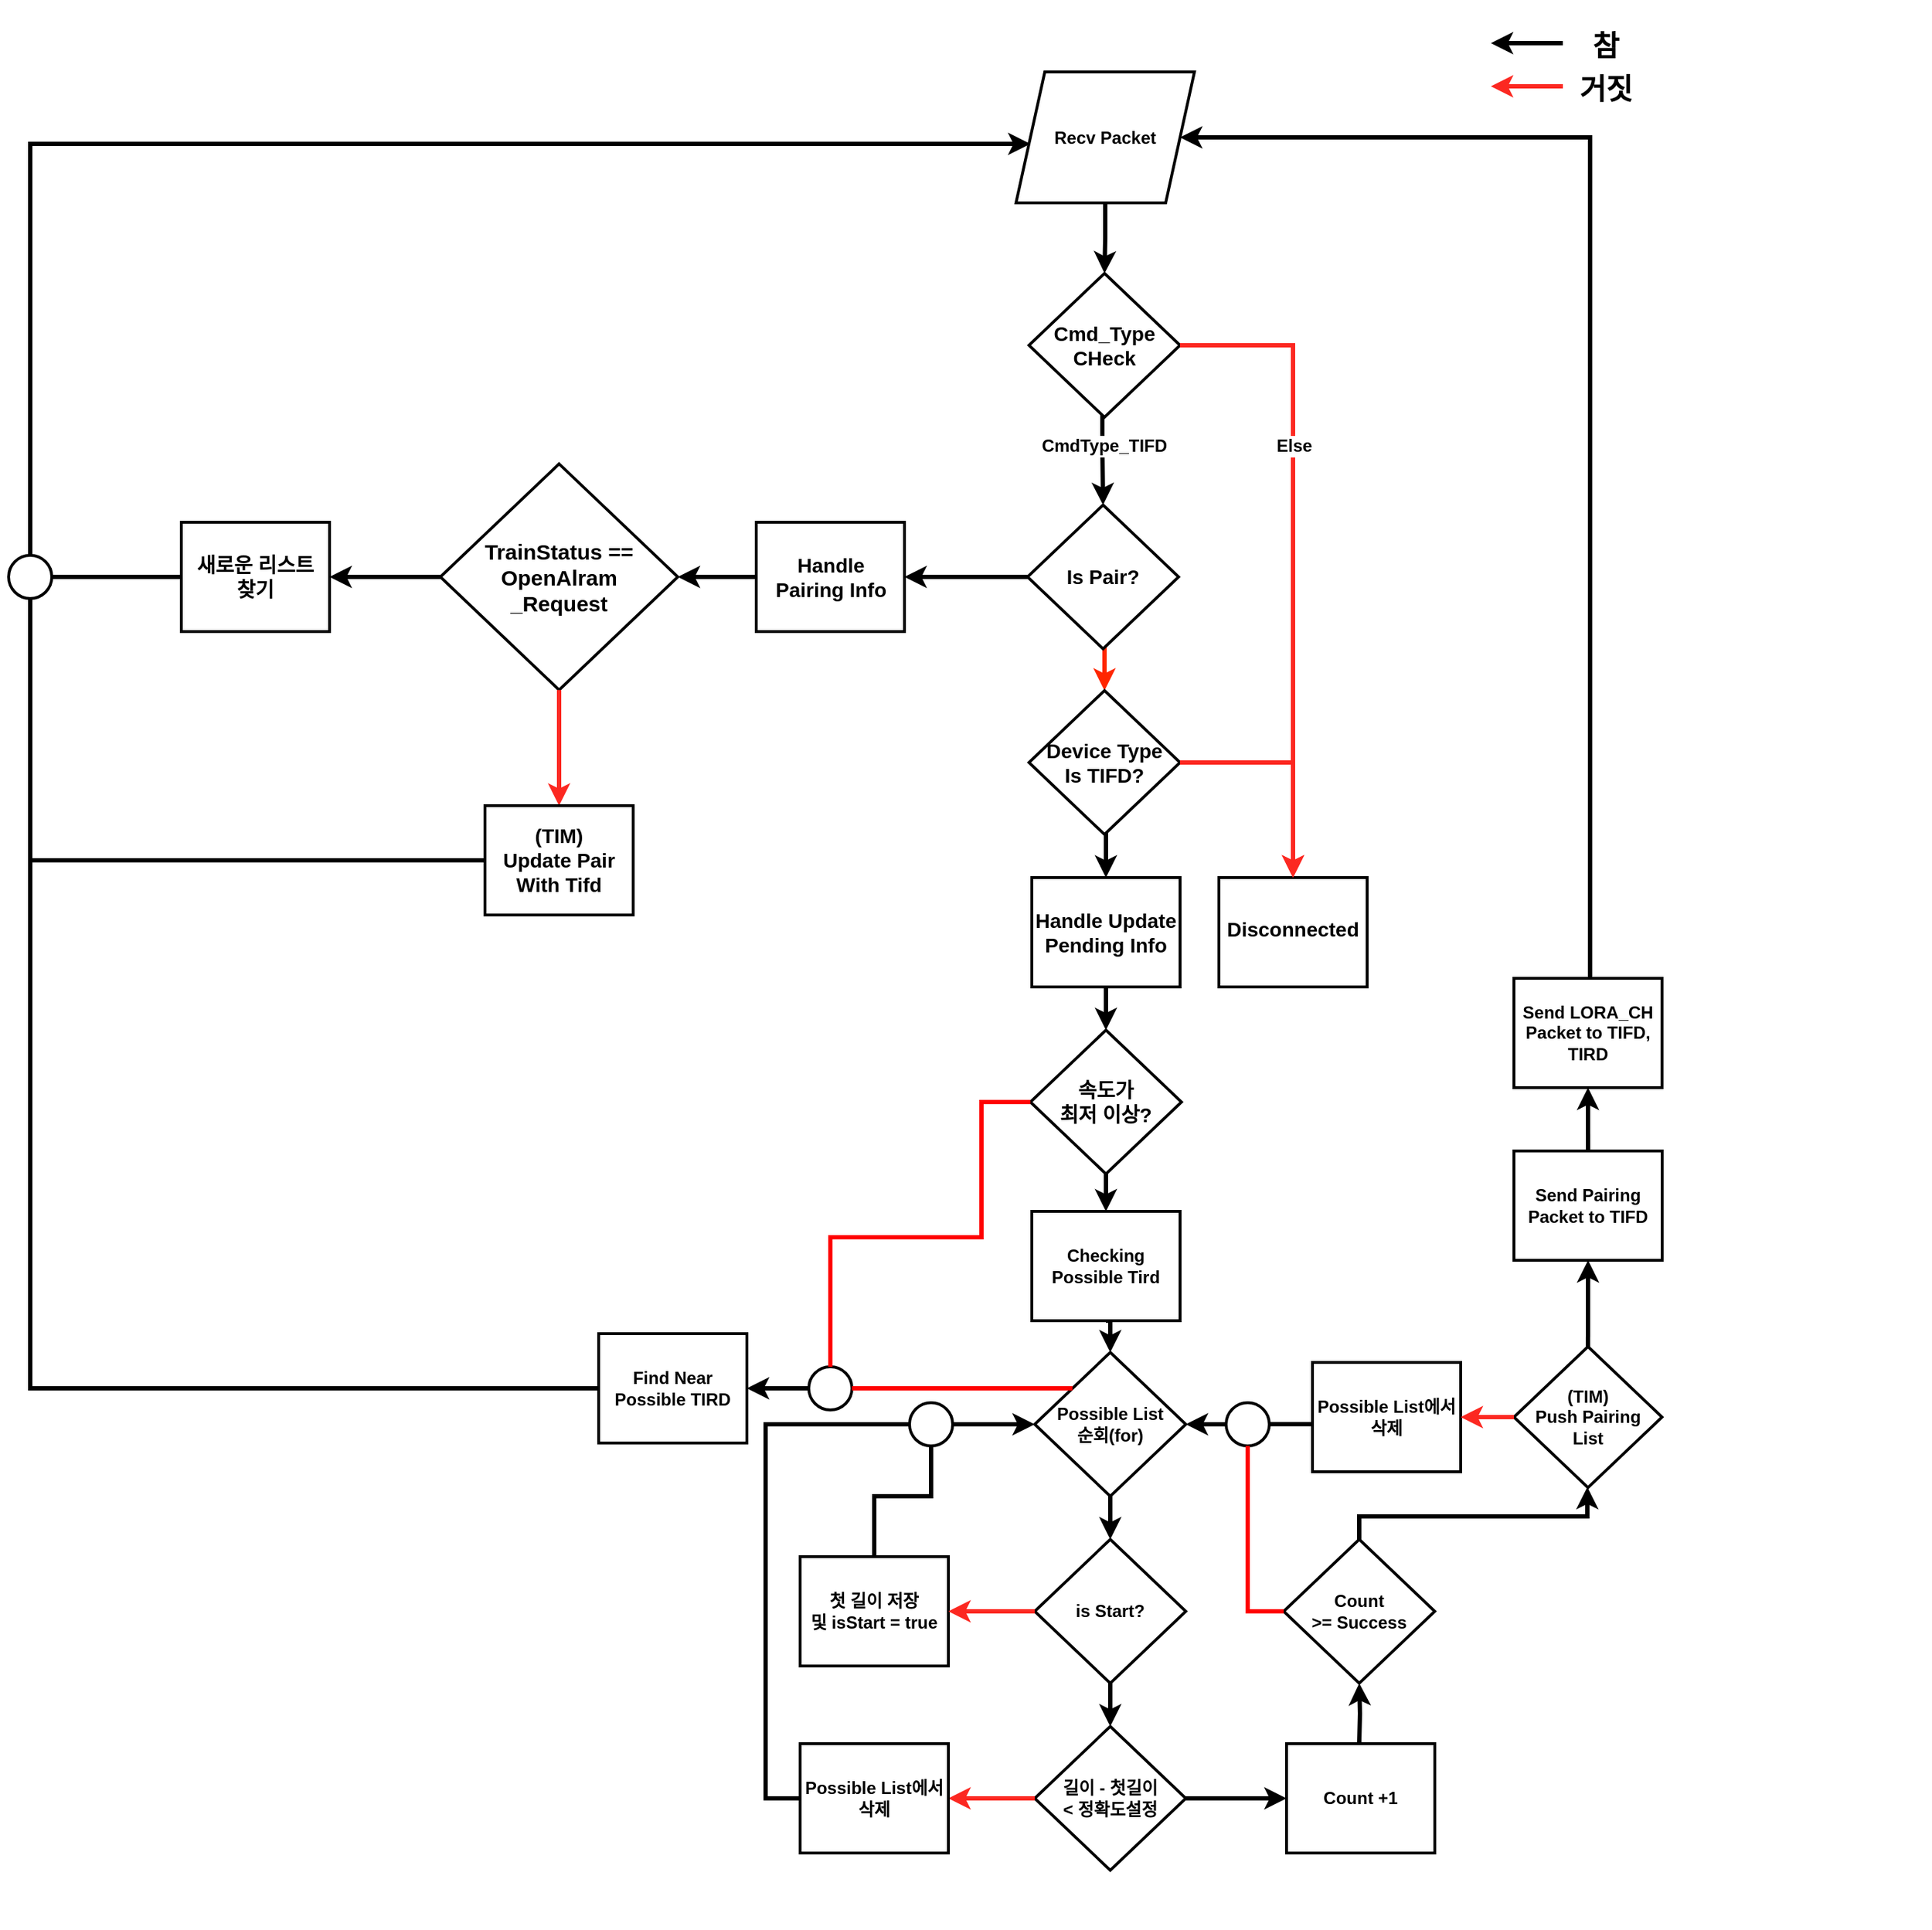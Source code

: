<mxfile version="21.6.5" type="device">
  <diagram name="페이지-1" id="7Ij8uKjP76WhhLE6ZRci">
    <mxGraphModel dx="3585" dy="3144" grid="1" gridSize="10" guides="1" tooltips="1" connect="1" arrows="1" fold="1" page="1" pageScale="1" pageWidth="827" pageHeight="1169" background="#FFFFFF" math="0" shadow="0">
      <root>
        <mxCell id="0" />
        <mxCell id="1" parent="0" />
        <mxCell id="FlCNs_IBPol1UIJCw7tp-71" value="" style="rounded=0;whiteSpace=wrap;html=1;strokeColor=#ffffff;" parent="1" vertex="1">
          <mxGeometry y="-1169" width="1340" height="1339" as="geometry" />
        </mxCell>
        <mxCell id="FlCNs_IBPol1UIJCw7tp-15" style="edgeStyle=orthogonalEdgeStyle;rounded=0;orthogonalLoop=1;jettySize=auto;html=1;entryX=0.5;entryY=0;entryDx=0;entryDy=0;strokeWidth=3;" parent="1" source="FlCNs_IBPol1UIJCw7tp-10" target="FlCNs_IBPol1UIJCw7tp-13" edge="1">
          <mxGeometry relative="1" as="geometry" />
        </mxCell>
        <mxCell id="FlCNs_IBPol1UIJCw7tp-10" value="Recv Packet" style="shape=parallelogram;perimeter=parallelogramPerimeter;whiteSpace=wrap;html=1;fixedSize=1;aspect=fixed;strokeWidth=2;fontStyle=1" parent="1" vertex="1">
          <mxGeometry x="705" y="-1120" width="124" height="91" as="geometry" />
        </mxCell>
        <mxCell id="FlCNs_IBPol1UIJCw7tp-58" value="CmdType_TIFD" style="edgeStyle=orthogonalEdgeStyle;rounded=0;orthogonalLoop=1;jettySize=auto;html=1;entryX=0.5;entryY=0;entryDx=0;entryDy=0;fontStyle=1;fontSize=12;strokeWidth=3;exitX=0.5;exitY=1;exitDx=0;exitDy=0;" parent="1" source="FlCNs_IBPol1UIJCw7tp-13" target="FlCNs_IBPol1UIJCw7tp-23" edge="1">
          <mxGeometry x="0.495" relative="1" as="geometry">
            <Array as="points">
              <mxPoint x="767" y="-930" />
              <mxPoint x="765" y="-930" />
              <mxPoint x="765" y="-860" />
            </Array>
            <mxPoint as="offset" />
          </mxGeometry>
        </mxCell>
        <mxCell id="FlCNs_IBPol1UIJCw7tp-13" value="Cmd_Type&lt;br style=&quot;font-size: 14px;&quot;&gt;CHeck" style="rhombus;whiteSpace=wrap;html=1;aspect=fixed;strokeWidth=2;fontStyle=1;fontSize=14;" parent="1" vertex="1">
          <mxGeometry x="714" y="-980" width="105" height="100" as="geometry" />
        </mxCell>
        <mxCell id="FlCNs_IBPol1UIJCw7tp-35" style="edgeStyle=orthogonalEdgeStyle;rounded=0;orthogonalLoop=1;jettySize=auto;html=1;exitX=0.5;exitY=1;exitDx=0;exitDy=0;entryX=0.5;entryY=0;entryDx=0;entryDy=0;fontStyle=1;strokeWidth=3;" parent="1" source="FlCNs_IBPol1UIJCw7tp-21" target="FlCNs_IBPol1UIJCw7tp-31" edge="1">
          <mxGeometry relative="1" as="geometry" />
        </mxCell>
        <mxCell id="FlCNs_IBPol1UIJCw7tp-21" value="Handle Update Pending Info" style="rounded=0;whiteSpace=wrap;html=1;fontStyle=1;strokeWidth=2;fontSize=14;" parent="1" vertex="1">
          <mxGeometry x="716" y="-560" width="103" height="76" as="geometry" />
        </mxCell>
        <mxCell id="FlCNs_IBPol1UIJCw7tp-57" style="edgeStyle=orthogonalEdgeStyle;rounded=0;orthogonalLoop=1;jettySize=auto;html=1;exitX=0.5;exitY=1;exitDx=0;exitDy=0;entryX=0.5;entryY=0;entryDx=0;entryDy=0;fontStyle=1;fontColor=#000000;fillColor=#e51400;strokeColor=#ff2600;strokeWidth=3;" parent="1" source="FlCNs_IBPol1UIJCw7tp-23" target="FlCNs_IBPol1UIJCw7tp-26" edge="1">
          <mxGeometry relative="1" as="geometry" />
        </mxCell>
        <mxCell id="FlCNs_IBPol1UIJCw7tp-23" value="Is Pair?" style="rhombus;whiteSpace=wrap;html=1;aspect=fixed;fontStyle=1;strokeWidth=2;fontSize=14;" parent="1" vertex="1">
          <mxGeometry x="713" y="-819" width="105" height="100" as="geometry" />
        </mxCell>
        <mxCell id="FlCNs_IBPol1UIJCw7tp-34" style="edgeStyle=orthogonalEdgeStyle;rounded=0;orthogonalLoop=1;jettySize=auto;html=1;exitX=0.5;exitY=1;exitDx=0;exitDy=0;entryX=0.5;entryY=0;entryDx=0;entryDy=0;fontStyle=1;strokeWidth=3;" parent="1" source="FlCNs_IBPol1UIJCw7tp-26" target="FlCNs_IBPol1UIJCw7tp-21" edge="1">
          <mxGeometry relative="1" as="geometry" />
        </mxCell>
        <mxCell id="FlCNs_IBPol1UIJCw7tp-26" value="Device Type&lt;br style=&quot;font-size: 14px;&quot;&gt;Is TIFD?" style="rhombus;whiteSpace=wrap;html=1;aspect=fixed;fontStyle=1;strokeWidth=2;fontSize=14;" parent="1" vertex="1">
          <mxGeometry x="714" y="-690" width="105" height="100" as="geometry" />
        </mxCell>
        <mxCell id="FlCNs_IBPol1UIJCw7tp-36" style="edgeStyle=orthogonalEdgeStyle;rounded=0;orthogonalLoop=1;jettySize=auto;html=1;exitX=0.5;exitY=1;exitDx=0;exitDy=0;entryX=0.5;entryY=0;entryDx=0;entryDy=0;fontStyle=1;strokeWidth=3;" parent="1" source="FlCNs_IBPol1UIJCw7tp-31" target="FlCNs_IBPol1UIJCw7tp-33" edge="1">
          <mxGeometry relative="1" as="geometry" />
        </mxCell>
        <mxCell id="FlCNs_IBPol1UIJCw7tp-31" value="속도가 &lt;br style=&quot;font-size: 14px;&quot;&gt;최저 이상?" style="rhombus;whiteSpace=wrap;html=1;aspect=fixed;fontStyle=1;strokeWidth=2;fontSize=14;" parent="1" vertex="1">
          <mxGeometry x="715" y="-454" width="105" height="100" as="geometry" />
        </mxCell>
        <mxCell id="FlCNs_IBPol1UIJCw7tp-32" value="&lt;p style=&quot;margin: 0px; padding: 0px; border: 0px none; line-height: 0px; overflow-wrap: break-word; font-family: Arial; font-size: 14px;&quot;&gt;&lt;span style=&quot;font-size: 14px;&quot;&gt;&lt;/span&gt;&lt;/p&gt;&lt;p style=&quot;margin: 0px; padding: 0px; border: 0px none; line-height: 0px; overflow-wrap: break-word; font-family: Arial; font-size: 14px;&quot;&gt;&lt;span style=&quot;font-size: 14px;&quot;&gt;&lt;/span&gt;&lt;/p&gt;&lt;p style=&quot;margin: 0px; padding: 0px; border: 0px none; line-height: 0px; overflow-wrap: break-word; font-family: Arial; font-size: 14px;&quot;&gt;&lt;span style=&quot;font-size: 14px;&quot;&gt;Disconnected&lt;/span&gt;&lt;/p&gt;&lt;p style=&quot;margin: 0px; padding: 0px; border: 0px none; line-height: 0px; overflow-wrap: break-word; font-family: Arial; font-size: 14px;&quot;&gt;&lt;span style=&quot;font-size: 14px;&quot;&gt;&lt;br style=&quot;font-size: 14px;&quot;&gt;&lt;/span&gt;&lt;/p&gt;" style="rounded=0;whiteSpace=wrap;html=1;fontStyle=1;strokeWidth=2;fontSize=14;" parent="1" vertex="1">
          <mxGeometry x="846" y="-560" width="103" height="76" as="geometry" />
        </mxCell>
        <mxCell id="FlCNs_IBPol1UIJCw7tp-38" style="edgeStyle=orthogonalEdgeStyle;rounded=0;orthogonalLoop=1;jettySize=auto;html=1;exitX=0.5;exitY=1;exitDx=0;exitDy=0;entryX=0.5;entryY=0;entryDx=0;entryDy=0;fontStyle=1;strokeWidth=3;" parent="1" source="FlCNs_IBPol1UIJCw7tp-33" target="FlCNs_IBPol1UIJCw7tp-37" edge="1">
          <mxGeometry relative="1" as="geometry" />
        </mxCell>
        <mxCell id="FlCNs_IBPol1UIJCw7tp-33" value="Checking Possible Tird" style="rounded=0;whiteSpace=wrap;html=1;fontStyle=1;strokeWidth=2;" parent="1" vertex="1">
          <mxGeometry x="716" y="-328" width="103" height="76" as="geometry" />
        </mxCell>
        <mxCell id="FlCNs_IBPol1UIJCw7tp-48" style="edgeStyle=orthogonalEdgeStyle;rounded=0;orthogonalLoop=1;jettySize=auto;html=1;exitX=0.5;exitY=1;exitDx=0;exitDy=0;fontStyle=1;strokeWidth=3;" parent="1" source="FlCNs_IBPol1UIJCw7tp-37" target="FlCNs_IBPol1UIJCw7tp-40" edge="1">
          <mxGeometry relative="1" as="geometry" />
        </mxCell>
        <mxCell id="FlCNs_IBPol1UIJCw7tp-37" value="Possible List&lt;br&gt;순회(for)" style="rhombus;whiteSpace=wrap;html=1;aspect=fixed;fontStyle=1;strokeWidth=2;" parent="1" vertex="1">
          <mxGeometry x="718" y="-230" width="105" height="100" as="geometry" />
        </mxCell>
        <mxCell id="FlCNs_IBPol1UIJCw7tp-39" value="Find Near Possible TIRD" style="rounded=0;whiteSpace=wrap;html=1;fontStyle=1;strokeWidth=2;" parent="1" vertex="1">
          <mxGeometry x="415" y="-243" width="103" height="76" as="geometry" />
        </mxCell>
        <mxCell id="FlCNs_IBPol1UIJCw7tp-49" style="edgeStyle=orthogonalEdgeStyle;rounded=0;orthogonalLoop=1;jettySize=auto;html=1;exitX=0.5;exitY=1;exitDx=0;exitDy=0;entryX=0.5;entryY=0;entryDx=0;entryDy=0;fontStyle=1;strokeWidth=3;" parent="1" source="FlCNs_IBPol1UIJCw7tp-40" target="FlCNs_IBPol1UIJCw7tp-41" edge="1">
          <mxGeometry relative="1" as="geometry" />
        </mxCell>
        <mxCell id="FlCNs_IBPol1UIJCw7tp-40" value="is Start?" style="rhombus;whiteSpace=wrap;html=1;aspect=fixed;fontStyle=1;strokeWidth=2;" parent="1" vertex="1">
          <mxGeometry x="718" y="-100" width="105" height="100" as="geometry" />
        </mxCell>
        <mxCell id="FlCNs_IBPol1UIJCw7tp-50" style="edgeStyle=orthogonalEdgeStyle;rounded=0;orthogonalLoop=1;jettySize=auto;html=1;exitX=1;exitY=0.5;exitDx=0;exitDy=0;entryX=0;entryY=0.5;entryDx=0;entryDy=0;fontStyle=1;strokeWidth=3;" parent="1" source="FlCNs_IBPol1UIJCw7tp-41" target="FlCNs_IBPol1UIJCw7tp-42" edge="1">
          <mxGeometry relative="1" as="geometry" />
        </mxCell>
        <mxCell id="FlCNs_IBPol1UIJCw7tp-41" value="길이 - 첫길이&lt;br&gt;&amp;lt; 정확도설정" style="rhombus;whiteSpace=wrap;html=1;aspect=fixed;fontStyle=1;strokeWidth=2;" parent="1" vertex="1">
          <mxGeometry x="718" y="30" width="105" height="100" as="geometry" />
        </mxCell>
        <mxCell id="FlCNs_IBPol1UIJCw7tp-51" style="edgeStyle=orthogonalEdgeStyle;rounded=0;orthogonalLoop=1;jettySize=auto;html=1;exitX=0.5;exitY=0;exitDx=0;exitDy=0;entryX=0.5;entryY=1;entryDx=0;entryDy=0;fontStyle=1;strokeWidth=3;" parent="1" target="FlCNs_IBPol1UIJCw7tp-44" edge="1">
          <mxGeometry relative="1" as="geometry">
            <mxPoint x="943.5" y="42" as="sourcePoint" />
          </mxGeometry>
        </mxCell>
        <mxCell id="FlCNs_IBPol1UIJCw7tp-42" value="Count +1" style="rounded=0;whiteSpace=wrap;fontStyle=1;strokeWidth=2;" parent="1" vertex="1">
          <mxGeometry x="893" y="42" width="103" height="76" as="geometry" />
        </mxCell>
        <mxCell id="FlCNs_IBPol1UIJCw7tp-52" style="edgeStyle=orthogonalEdgeStyle;rounded=0;orthogonalLoop=1;jettySize=auto;html=1;exitX=0.5;exitY=0;exitDx=0;exitDy=0;fontStyle=1;strokeWidth=3;" parent="1" source="FlCNs_IBPol1UIJCw7tp-44" target="FlCNs_IBPol1UIJCw7tp-73" edge="1">
          <mxGeometry relative="1" as="geometry">
            <mxPoint x="944" y="-120" as="targetPoint" />
            <Array as="points">
              <mxPoint x="943" y="-116" />
              <mxPoint x="1102" y="-116" />
            </Array>
          </mxGeometry>
        </mxCell>
        <mxCell id="FlCNs_IBPol1UIJCw7tp-44" value="Count&lt;br&gt;&amp;gt;= Success" style="rhombus;whiteSpace=wrap;html=1;aspect=fixed;fontStyle=1;strokeWidth=2;" parent="1" vertex="1">
          <mxGeometry x="891" y="-100" width="105" height="100" as="geometry" />
        </mxCell>
        <mxCell id="FlCNs_IBPol1UIJCw7tp-53" style="edgeStyle=orthogonalEdgeStyle;rounded=0;orthogonalLoop=1;jettySize=auto;html=1;exitX=0.5;exitY=0;exitDx=0;exitDy=0;entryX=0.5;entryY=1;entryDx=0;entryDy=0;fontStyle=1;strokeWidth=3;" parent="1" source="FlCNs_IBPol1UIJCw7tp-73" target="FlCNs_IBPol1UIJCw7tp-46" edge="1">
          <mxGeometry relative="1" as="geometry">
            <mxPoint x="943.5" y="-218" as="sourcePoint" />
          </mxGeometry>
        </mxCell>
        <mxCell id="FlCNs_IBPol1UIJCw7tp-46" value="Send Pairing Packet to TIFD" style="rounded=0;whiteSpace=wrap;fontStyle=1;html=1;strokeWidth=2;" parent="1" vertex="1">
          <mxGeometry x="1051" y="-370" width="103" height="76" as="geometry" />
        </mxCell>
        <mxCell id="FlCNs_IBPol1UIJCw7tp-47" value="Send LORA_CH&lt;br&gt;Packet to TIFD, TIRD" style="rounded=0;whiteSpace=wrap;fontStyle=1;html=1;strokeWidth=2;" parent="1" vertex="1">
          <mxGeometry x="1051" y="-490" width="102.9" height="76" as="geometry" />
        </mxCell>
        <mxCell id="FlCNs_IBPol1UIJCw7tp-69" style="edgeStyle=orthogonalEdgeStyle;rounded=0;orthogonalLoop=1;jettySize=auto;html=1;fontStyle=1;strokeWidth=3;exitX=0.514;exitY=-0.012;exitDx=0;exitDy=0;entryX=1;entryY=0.5;entryDx=0;entryDy=0;exitPerimeter=0;" parent="1" source="FlCNs_IBPol1UIJCw7tp-47" target="FlCNs_IBPol1UIJCw7tp-10" edge="1">
          <mxGeometry relative="1" as="geometry">
            <mxPoint x="1565" y="-600" as="sourcePoint" />
            <mxPoint x="1335" y="-1090" as="targetPoint" />
            <Array as="points">
              <mxPoint x="1104" y="-1074" />
            </Array>
          </mxGeometry>
        </mxCell>
        <mxCell id="FlCNs_IBPol1UIJCw7tp-73" value="(TIM)&lt;br style=&quot;border-color: var(--border-color);&quot;&gt;&lt;span style=&quot;border-color: var(--border-color);&quot;&gt;Push Pairing&lt;br&gt;List&lt;/span&gt;" style="rhombus;whiteSpace=wrap;html=1;aspect=fixed;fontStyle=1;strokeWidth=2;" parent="1" vertex="1">
          <mxGeometry x="1051" y="-234" width="102.9" height="98" as="geometry" />
        </mxCell>
        <mxCell id="FlCNs_IBPol1UIJCw7tp-76" value="첫 길이 저장&lt;br&gt;및 isStart = true" style="rounded=0;whiteSpace=wrap;fontStyle=1;html=1;strokeWidth=2;" parent="1" vertex="1">
          <mxGeometry x="555" y="-88" width="103" height="76" as="geometry" />
        </mxCell>
        <mxCell id="FlCNs_IBPol1UIJCw7tp-81" value="Possible List에서&lt;br&gt;삭제" style="rounded=0;whiteSpace=wrap;fontStyle=1;html=1;strokeWidth=2;" parent="1" vertex="1">
          <mxGeometry x="911.0" y="-223" width="103" height="76" as="geometry" />
        </mxCell>
        <mxCell id="FlCNs_IBPol1UIJCw7tp-85" style="edgeStyle=orthogonalEdgeStyle;rounded=0;orthogonalLoop=1;jettySize=auto;html=1;exitX=0.5;exitY=0;exitDx=0;exitDy=0;entryX=0.5;entryY=1;entryDx=0;entryDy=0;fontStyle=1;strokeWidth=3;" parent="1" source="FlCNs_IBPol1UIJCw7tp-46" target="FlCNs_IBPol1UIJCw7tp-47" edge="1">
          <mxGeometry relative="1" as="geometry">
            <mxPoint x="961" y="-400" as="sourcePoint" />
            <mxPoint x="911" y="-400" as="targetPoint" />
          </mxGeometry>
        </mxCell>
        <mxCell id="FlCNs_IBPol1UIJCw7tp-86" style="edgeStyle=orthogonalEdgeStyle;rounded=0;orthogonalLoop=1;jettySize=auto;html=1;exitX=0;exitY=0.5;exitDx=0;exitDy=0;entryX=1;entryY=0.5;entryDx=0;entryDy=0;fontStyle=1;strokeWidth=3;strokeColor=#FC2821;" parent="1" source="FlCNs_IBPol1UIJCw7tp-73" target="FlCNs_IBPol1UIJCw7tp-81" edge="1">
          <mxGeometry relative="1" as="geometry">
            <mxPoint x="1121.0" y="-200" as="sourcePoint" />
            <mxPoint x="921.0" y="-200" as="targetPoint" />
          </mxGeometry>
        </mxCell>
        <mxCell id="FlCNs_IBPol1UIJCw7tp-88" value="" style="ellipse;whiteSpace=wrap;html=1;strokeWidth=2;" parent="1" vertex="1">
          <mxGeometry x="851" y="-195" width="30" height="30" as="geometry" />
        </mxCell>
        <mxCell id="FlCNs_IBPol1UIJCw7tp-90" style="orthogonalLoop=1;jettySize=auto;html=1;exitX=0;exitY=0.5;exitDx=0;exitDy=0;entryX=0.5;entryY=1;entryDx=0;entryDy=0;fontStyle=1;strokeWidth=3;rounded=0;edgeStyle=orthogonalEdgeStyle;endArrow=none;endFill=0;strokeColor=#ff0000;" parent="1" source="FlCNs_IBPol1UIJCw7tp-44" target="FlCNs_IBPol1UIJCw7tp-88" edge="1">
          <mxGeometry relative="1" as="geometry">
            <mxPoint x="741" y="-210" as="sourcePoint" />
            <mxPoint x="691" y="-210" as="targetPoint" />
          </mxGeometry>
        </mxCell>
        <mxCell id="FlCNs_IBPol1UIJCw7tp-91" style="edgeStyle=orthogonalEdgeStyle;rounded=0;orthogonalLoop=1;jettySize=auto;html=1;exitX=0;exitY=0.5;exitDx=0;exitDy=0;fontStyle=1;strokeWidth=3;endArrow=none;endFill=0;" parent="1" edge="1">
          <mxGeometry relative="1" as="geometry">
            <mxPoint x="911.0" y="-180.08" as="sourcePoint" />
            <mxPoint x="881" y="-180.08" as="targetPoint" />
            <Array as="points">
              <mxPoint x="881" y="-180.08" />
            </Array>
          </mxGeometry>
        </mxCell>
        <mxCell id="FlCNs_IBPol1UIJCw7tp-92" style="edgeStyle=orthogonalEdgeStyle;rounded=0;orthogonalLoop=1;jettySize=auto;html=1;exitX=0;exitY=0.5;exitDx=0;exitDy=0;fontStyle=1;strokeWidth=3;entryX=1;entryY=0.5;entryDx=0;entryDy=0;" parent="1" source="FlCNs_IBPol1UIJCw7tp-88" target="FlCNs_IBPol1UIJCw7tp-37" edge="1">
          <mxGeometry relative="1" as="geometry">
            <mxPoint x="821" y="-230" as="sourcePoint" />
            <mxPoint x="831" y="-180" as="targetPoint" />
          </mxGeometry>
        </mxCell>
        <mxCell id="FlCNs_IBPol1UIJCw7tp-93" style="edgeStyle=orthogonalEdgeStyle;rounded=0;orthogonalLoop=1;jettySize=auto;html=1;exitX=0;exitY=0.5;exitDx=0;exitDy=0;entryX=1;entryY=0.5;entryDx=0;entryDy=0;fontStyle=1;strokeWidth=3;fillColor=#e51400;strokeColor=#FC2821;" parent="1" source="FlCNs_IBPol1UIJCw7tp-40" target="FlCNs_IBPol1UIJCw7tp-76" edge="1">
          <mxGeometry relative="1" as="geometry">
            <mxPoint x="721" y="-70" as="sourcePoint" />
            <mxPoint x="671" y="-70" as="targetPoint" />
          </mxGeometry>
        </mxCell>
        <mxCell id="FlCNs_IBPol1UIJCw7tp-94" style="edgeStyle=orthogonalEdgeStyle;rounded=0;orthogonalLoop=1;jettySize=auto;html=1;exitX=0;exitY=0.5;exitDx=0;exitDy=0;entryX=1;entryY=0.5;entryDx=0;entryDy=0;fontStyle=1;strokeWidth=3;strokeColor=#FC2821;" parent="1" source="FlCNs_IBPol1UIJCw7tp-41" edge="1">
          <mxGeometry relative="1" as="geometry">
            <mxPoint x="728" y="-40" as="sourcePoint" />
            <mxPoint x="658.0" y="80" as="targetPoint" />
          </mxGeometry>
        </mxCell>
        <mxCell id="FlCNs_IBPol1UIJCw7tp-95" value="Possible List에서&lt;br&gt;삭제" style="rounded=0;whiteSpace=wrap;fontStyle=1;html=1;strokeWidth=2;" parent="1" vertex="1">
          <mxGeometry x="555.0" y="42" width="103" height="76" as="geometry" />
        </mxCell>
        <mxCell id="FlCNs_IBPol1UIJCw7tp-96" value="" style="ellipse;whiteSpace=wrap;html=1;strokeWidth=2;" parent="1" vertex="1">
          <mxGeometry x="561" y="-220" width="30" height="30" as="geometry" />
        </mxCell>
        <mxCell id="FlCNs_IBPol1UIJCw7tp-97" style="orthogonalLoop=1;jettySize=auto;html=1;entryX=1;entryY=0.5;entryDx=0;entryDy=0;fontStyle=1;strokeWidth=3;rounded=0;edgeStyle=orthogonalEdgeStyle;endArrow=none;endFill=0;strokeColor=#ff0000;exitX=0;exitY=0;exitDx=0;exitDy=0;" parent="1" source="FlCNs_IBPol1UIJCw7tp-37" target="FlCNs_IBPol1UIJCw7tp-96" edge="1">
          <mxGeometry relative="1" as="geometry">
            <mxPoint x="656" y="-155" as="sourcePoint" />
            <mxPoint x="631" y="-270" as="targetPoint" />
          </mxGeometry>
        </mxCell>
        <mxCell id="FlCNs_IBPol1UIJCw7tp-98" style="orthogonalLoop=1;jettySize=auto;html=1;exitX=0.5;exitY=0;exitDx=0;exitDy=0;entryX=0;entryY=0.5;entryDx=0;entryDy=0;fontStyle=1;strokeWidth=3;rounded=0;edgeStyle=orthogonalEdgeStyle;endArrow=none;endFill=0;strokeColor=#ff0000;" parent="1" source="FlCNs_IBPol1UIJCw7tp-96" target="FlCNs_IBPol1UIJCw7tp-31" edge="1">
          <mxGeometry relative="1" as="geometry">
            <mxPoint x="606" y="-245" as="sourcePoint" />
            <mxPoint x="581" y="-360" as="targetPoint" />
            <Array as="points">
              <mxPoint x="576" y="-310" />
              <mxPoint x="681" y="-310" />
              <mxPoint x="681" y="-404" />
            </Array>
          </mxGeometry>
        </mxCell>
        <mxCell id="FlCNs_IBPol1UIJCw7tp-99" style="edgeStyle=orthogonalEdgeStyle;rounded=0;orthogonalLoop=1;jettySize=auto;html=1;exitX=0;exitY=0.5;exitDx=0;exitDy=0;fontStyle=1;strokeWidth=3;entryX=1;entryY=0.5;entryDx=0;entryDy=0;" parent="1" source="FlCNs_IBPol1UIJCw7tp-96" target="FlCNs_IBPol1UIJCw7tp-39" edge="1">
          <mxGeometry relative="1" as="geometry">
            <mxPoint x="571" y="-200" as="sourcePoint" />
            <mxPoint x="521" y="-200" as="targetPoint" />
          </mxGeometry>
        </mxCell>
        <mxCell id="FlCNs_IBPol1UIJCw7tp-100" value="" style="ellipse;whiteSpace=wrap;html=1;strokeWidth=2;" parent="1" vertex="1">
          <mxGeometry x="631" y="-195" width="30" height="30" as="geometry" />
        </mxCell>
        <mxCell id="FlCNs_IBPol1UIJCw7tp-101" style="edgeStyle=orthogonalEdgeStyle;rounded=0;orthogonalLoop=1;jettySize=auto;html=1;exitX=1;exitY=0.5;exitDx=0;exitDy=0;entryX=0;entryY=0.5;entryDx=0;entryDy=0;fontStyle=1;strokeWidth=3;" parent="1" source="FlCNs_IBPol1UIJCw7tp-100" target="FlCNs_IBPol1UIJCw7tp-37" edge="1">
          <mxGeometry relative="1" as="geometry">
            <mxPoint x="621" y="-120" as="sourcePoint" />
            <mxPoint x="571" y="-120" as="targetPoint" />
          </mxGeometry>
        </mxCell>
        <mxCell id="FlCNs_IBPol1UIJCw7tp-103" style="edgeStyle=orthogonalEdgeStyle;rounded=0;orthogonalLoop=1;jettySize=auto;html=1;exitX=0.5;exitY=0;exitDx=0;exitDy=0;fontStyle=1;strokeWidth=3;endArrow=none;endFill=0;entryX=0.5;entryY=1;entryDx=0;entryDy=0;" parent="1" source="FlCNs_IBPol1UIJCw7tp-76" target="FlCNs_IBPol1UIJCw7tp-100" edge="1">
          <mxGeometry relative="1" as="geometry">
            <mxPoint x="591.0" y="-140.0" as="sourcePoint" />
            <mxPoint x="561" y="-140.0" as="targetPoint" />
            <Array as="points">
              <mxPoint x="607" y="-130" />
              <mxPoint x="646" y="-130" />
            </Array>
          </mxGeometry>
        </mxCell>
        <mxCell id="FlCNs_IBPol1UIJCw7tp-104" style="edgeStyle=orthogonalEdgeStyle;rounded=0;orthogonalLoop=1;jettySize=auto;html=1;exitX=0;exitY=0.5;exitDx=0;exitDy=0;fontStyle=1;strokeWidth=3;endArrow=none;endFill=0;entryX=0;entryY=0.5;entryDx=0;entryDy=0;" parent="1" source="FlCNs_IBPol1UIJCw7tp-95" target="FlCNs_IBPol1UIJCw7tp-100" edge="1">
          <mxGeometry relative="1" as="geometry">
            <mxPoint x="521.0" y="30.0" as="sourcePoint" />
            <mxPoint x="491" y="30.0" as="targetPoint" />
            <Array as="points">
              <mxPoint x="531" y="80" />
              <mxPoint x="531" y="-180" />
            </Array>
          </mxGeometry>
        </mxCell>
        <mxCell id="VzTFzCelFTvTFUtPNzLl-1" style="edgeStyle=orthogonalEdgeStyle;rounded=0;orthogonalLoop=1;jettySize=auto;html=1;exitX=0;exitY=0.5;exitDx=0;exitDy=0;entryX=1;entryY=0.5;entryDx=0;entryDy=0;fontStyle=1;strokeWidth=3;" parent="1" edge="1">
          <mxGeometry relative="1" as="geometry">
            <mxPoint x="1085" y="-1140" as="sourcePoint" />
            <mxPoint x="1035" y="-1140" as="targetPoint" />
          </mxGeometry>
        </mxCell>
        <mxCell id="VzTFzCelFTvTFUtPNzLl-2" style="edgeStyle=orthogonalEdgeStyle;rounded=0;orthogonalLoop=1;jettySize=auto;html=1;entryX=1;entryY=0.5;entryDx=0;entryDy=0;fontStyle=1;strokeWidth=3;strokeColor=#FC2821;" parent="1" edge="1">
          <mxGeometry relative="1" as="geometry">
            <mxPoint x="1085" y="-1110" as="sourcePoint" />
            <mxPoint x="1035.0" y="-1110" as="targetPoint" />
          </mxGeometry>
        </mxCell>
        <mxCell id="VzTFzCelFTvTFUtPNzLl-4" value="참" style="text;html=1;strokeColor=none;fillColor=none;align=center;verticalAlign=middle;whiteSpace=wrap;rounded=0;fontSize=20;fontStyle=1" parent="1" vertex="1">
          <mxGeometry x="1085" y="-1154" width="60" height="30" as="geometry" />
        </mxCell>
        <mxCell id="VzTFzCelFTvTFUtPNzLl-5" value="거짓" style="text;html=1;strokeColor=none;fillColor=none;align=center;verticalAlign=middle;whiteSpace=wrap;rounded=0;fontSize=20;fontStyle=1" parent="1" vertex="1">
          <mxGeometry x="1085" y="-1124" width="60" height="30" as="geometry" />
        </mxCell>
        <mxCell id="mwJyTNDDtB5qL9PiFzt8-1" style="edgeStyle=orthogonalEdgeStyle;rounded=0;orthogonalLoop=1;jettySize=auto;html=1;exitX=1;exitY=0.5;exitDx=0;exitDy=0;entryX=0.5;entryY=0;entryDx=0;entryDy=0;fontStyle=1;strokeWidth=3;strokeColor=#FC2821;" parent="1" source="FlCNs_IBPol1UIJCw7tp-26" target="FlCNs_IBPol1UIJCw7tp-32" edge="1">
          <mxGeometry relative="1" as="geometry">
            <mxPoint x="1085.0" y="-660" as="sourcePoint" />
            <mxPoint x="885.0" y="-660" as="targetPoint" />
          </mxGeometry>
        </mxCell>
        <mxCell id="mwJyTNDDtB5qL9PiFzt8-2" style="edgeStyle=orthogonalEdgeStyle;rounded=0;orthogonalLoop=1;jettySize=auto;html=1;exitX=0;exitY=0.5;exitDx=0;exitDy=0;entryX=1;entryY=0.5;entryDx=0;entryDy=0;fontStyle=1;strokeWidth=3;" parent="1" source="FlCNs_IBPol1UIJCw7tp-23" target="mwJyTNDDtB5qL9PiFzt8-3" edge="1">
          <mxGeometry relative="1" as="geometry">
            <mxPoint x="595" y="-760" as="sourcePoint" />
            <mxPoint x="545" y="-760" as="targetPoint" />
            <Array as="points" />
          </mxGeometry>
        </mxCell>
        <mxCell id="mwJyTNDDtB5qL9PiFzt8-3" value="Handle&lt;br style=&quot;font-size: 14px;&quot;&gt;Pairing Info" style="rounded=0;whiteSpace=wrap;fontStyle=1;html=1;strokeWidth=2;fontSize=14;" parent="1" vertex="1">
          <mxGeometry x="524.5" y="-807" width="103" height="76" as="geometry" />
        </mxCell>
        <mxCell id="mwJyTNDDtB5qL9PiFzt8-4" value="Else" style="edgeStyle=orthogonalEdgeStyle;rounded=0;orthogonalLoop=1;jettySize=auto;html=1;exitX=1;exitY=0.5;exitDx=0;exitDy=0;entryX=0.5;entryY=0;entryDx=0;entryDy=0;fontStyle=1;strokeWidth=3;strokeColor=#FC2821;fontSize=12;" parent="1" source="FlCNs_IBPol1UIJCw7tp-13" target="FlCNs_IBPol1UIJCw7tp-32" edge="1">
          <mxGeometry x="-0.338" relative="1" as="geometry">
            <mxPoint x="1065.0" y="-890" as="sourcePoint" />
            <mxPoint x="865.0" y="-890" as="targetPoint" />
            <mxPoint as="offset" />
          </mxGeometry>
        </mxCell>
        <mxCell id="mwJyTNDDtB5qL9PiFzt8-7" value="TrainStatus == OpenAlram&lt;br style=&quot;font-size: 15px;&quot;&gt;_Request" style="rhombus;whiteSpace=wrap;html=1;aspect=fixed;fontStyle=1;strokeWidth=2;fontSize=15;" parent="1" vertex="1">
          <mxGeometry x="305" y="-847.57" width="165" height="157.14" as="geometry" />
        </mxCell>
        <mxCell id="mwJyTNDDtB5qL9PiFzt8-8" style="edgeStyle=orthogonalEdgeStyle;rounded=0;orthogonalLoop=1;jettySize=auto;html=1;exitX=0;exitY=0.5;exitDx=0;exitDy=0;entryX=1;entryY=0.5;entryDx=0;entryDy=0;fontStyle=1;strokeWidth=3;" parent="1" source="mwJyTNDDtB5qL9PiFzt8-3" target="mwJyTNDDtB5qL9PiFzt8-7" edge="1">
          <mxGeometry relative="1" as="geometry">
            <mxPoint x="295" y="-720" as="sourcePoint" />
            <mxPoint x="245" y="-720" as="targetPoint" />
          </mxGeometry>
        </mxCell>
        <mxCell id="mwJyTNDDtB5qL9PiFzt8-9" style="edgeStyle=orthogonalEdgeStyle;rounded=0;orthogonalLoop=1;jettySize=auto;html=1;exitX=0;exitY=0.5;exitDx=0;exitDy=0;entryX=1;entryY=0.5;entryDx=0;entryDy=0;fontStyle=1;strokeWidth=3;" parent="1" source="mwJyTNDDtB5qL9PiFzt8-7" target="mwJyTNDDtB5qL9PiFzt8-10" edge="1">
          <mxGeometry relative="1" as="geometry">
            <mxPoint x="285" y="-770" as="sourcePoint" />
            <mxPoint x="235" y="-770" as="targetPoint" />
          </mxGeometry>
        </mxCell>
        <mxCell id="mwJyTNDDtB5qL9PiFzt8-10" value="새로운 리스트 &lt;br style=&quot;font-size: 14px;&quot;&gt;찾기" style="rounded=0;whiteSpace=wrap;fontStyle=1;html=1;strokeWidth=2;fontSize=14;" parent="1" vertex="1">
          <mxGeometry x="125.0" y="-807" width="103" height="76" as="geometry" />
        </mxCell>
        <mxCell id="mwJyTNDDtB5qL9PiFzt8-11" style="edgeStyle=orthogonalEdgeStyle;rounded=0;orthogonalLoop=1;jettySize=auto;html=1;exitX=0.5;exitY=1;exitDx=0;exitDy=0;entryX=0.5;entryY=0;entryDx=0;entryDy=0;fontStyle=1;strokeWidth=3;strokeColor=#FC2821;" parent="1" source="mwJyTNDDtB5qL9PiFzt8-7" target="mwJyTNDDtB5qL9PiFzt8-12" edge="1">
          <mxGeometry relative="1" as="geometry">
            <mxPoint x="545.0" y="-950" as="sourcePoint" />
            <mxPoint x="345.0" y="-950" as="targetPoint" />
          </mxGeometry>
        </mxCell>
        <mxCell id="mwJyTNDDtB5qL9PiFzt8-12" value="(TIM)&lt;br style=&quot;font-size: 14px;&quot;&gt;Update Pair &lt;br style=&quot;font-size: 14px;&quot;&gt;With Tifd" style="rounded=0;whiteSpace=wrap;fontStyle=1;html=1;strokeWidth=2;fontSize=14;" parent="1" vertex="1">
          <mxGeometry x="336.0" y="-610" width="103" height="76" as="geometry" />
        </mxCell>
        <mxCell id="mwJyTNDDtB5qL9PiFzt8-14" value="" style="ellipse;whiteSpace=wrap;html=1;strokeWidth=2;" parent="1" vertex="1">
          <mxGeometry x="5" y="-784" width="30" height="30" as="geometry" />
        </mxCell>
        <mxCell id="mwJyTNDDtB5qL9PiFzt8-15" style="edgeStyle=orthogonalEdgeStyle;rounded=0;orthogonalLoop=1;jettySize=auto;html=1;exitX=0;exitY=0.5;exitDx=0;exitDy=0;fontStyle=1;strokeWidth=3;endArrow=none;endFill=0;entryX=1;entryY=0.5;entryDx=0;entryDy=0;" parent="1" source="mwJyTNDDtB5qL9PiFzt8-10" target="mwJyTNDDtB5qL9PiFzt8-14" edge="1">
          <mxGeometry relative="1" as="geometry">
            <mxPoint x="-235.0" y="-940" as="sourcePoint" />
            <mxPoint x="-265" y="-940" as="targetPoint" />
            <Array as="points">
              <mxPoint x="105" y="-769" />
              <mxPoint x="105" y="-769" />
            </Array>
          </mxGeometry>
        </mxCell>
        <mxCell id="mwJyTNDDtB5qL9PiFzt8-16" style="edgeStyle=orthogonalEdgeStyle;rounded=0;orthogonalLoop=1;jettySize=auto;html=1;exitX=0;exitY=0.5;exitDx=0;exitDy=0;fontStyle=1;strokeWidth=3;endArrow=none;endFill=0;entryX=0.5;entryY=1;entryDx=0;entryDy=0;" parent="1" source="mwJyTNDDtB5qL9PiFzt8-12" target="mwJyTNDDtB5qL9PiFzt8-14" edge="1">
          <mxGeometry relative="1" as="geometry">
            <mxPoint x="95.0" y="-580" as="sourcePoint" />
            <mxPoint x="65" y="-580" as="targetPoint" />
            <Array as="points">
              <mxPoint x="20" y="-572" />
            </Array>
          </mxGeometry>
        </mxCell>
        <mxCell id="mwJyTNDDtB5qL9PiFzt8-17" style="edgeStyle=orthogonalEdgeStyle;rounded=0;orthogonalLoop=1;jettySize=auto;html=1;exitX=0;exitY=0.5;exitDx=0;exitDy=0;fontStyle=1;strokeWidth=3;endArrow=none;endFill=0;entryX=0.5;entryY=1;entryDx=0;entryDy=0;" parent="1" source="FlCNs_IBPol1UIJCw7tp-39" target="mwJyTNDDtB5qL9PiFzt8-14" edge="1">
          <mxGeometry relative="1" as="geometry">
            <mxPoint x="75.0" y="-230.0" as="sourcePoint" />
            <mxPoint x="45" y="-230.0" as="targetPoint" />
            <Array as="points">
              <mxPoint x="20" y="-205" />
            </Array>
          </mxGeometry>
        </mxCell>
        <mxCell id="mwJyTNDDtB5qL9PiFzt8-18" style="edgeStyle=orthogonalEdgeStyle;rounded=0;orthogonalLoop=1;jettySize=auto;html=1;exitX=0.5;exitY=0;exitDx=0;exitDy=0;fontStyle=1;strokeWidth=3;" parent="1" source="mwJyTNDDtB5qL9PiFzt8-14" edge="1">
          <mxGeometry relative="1" as="geometry">
            <mxPoint x="15" y="-830" as="sourcePoint" />
            <mxPoint x="715" y="-1070" as="targetPoint" />
            <Array as="points">
              <mxPoint x="20" y="-1070" />
              <mxPoint x="715" y="-1070" />
            </Array>
          </mxGeometry>
        </mxCell>
      </root>
    </mxGraphModel>
  </diagram>
</mxfile>

